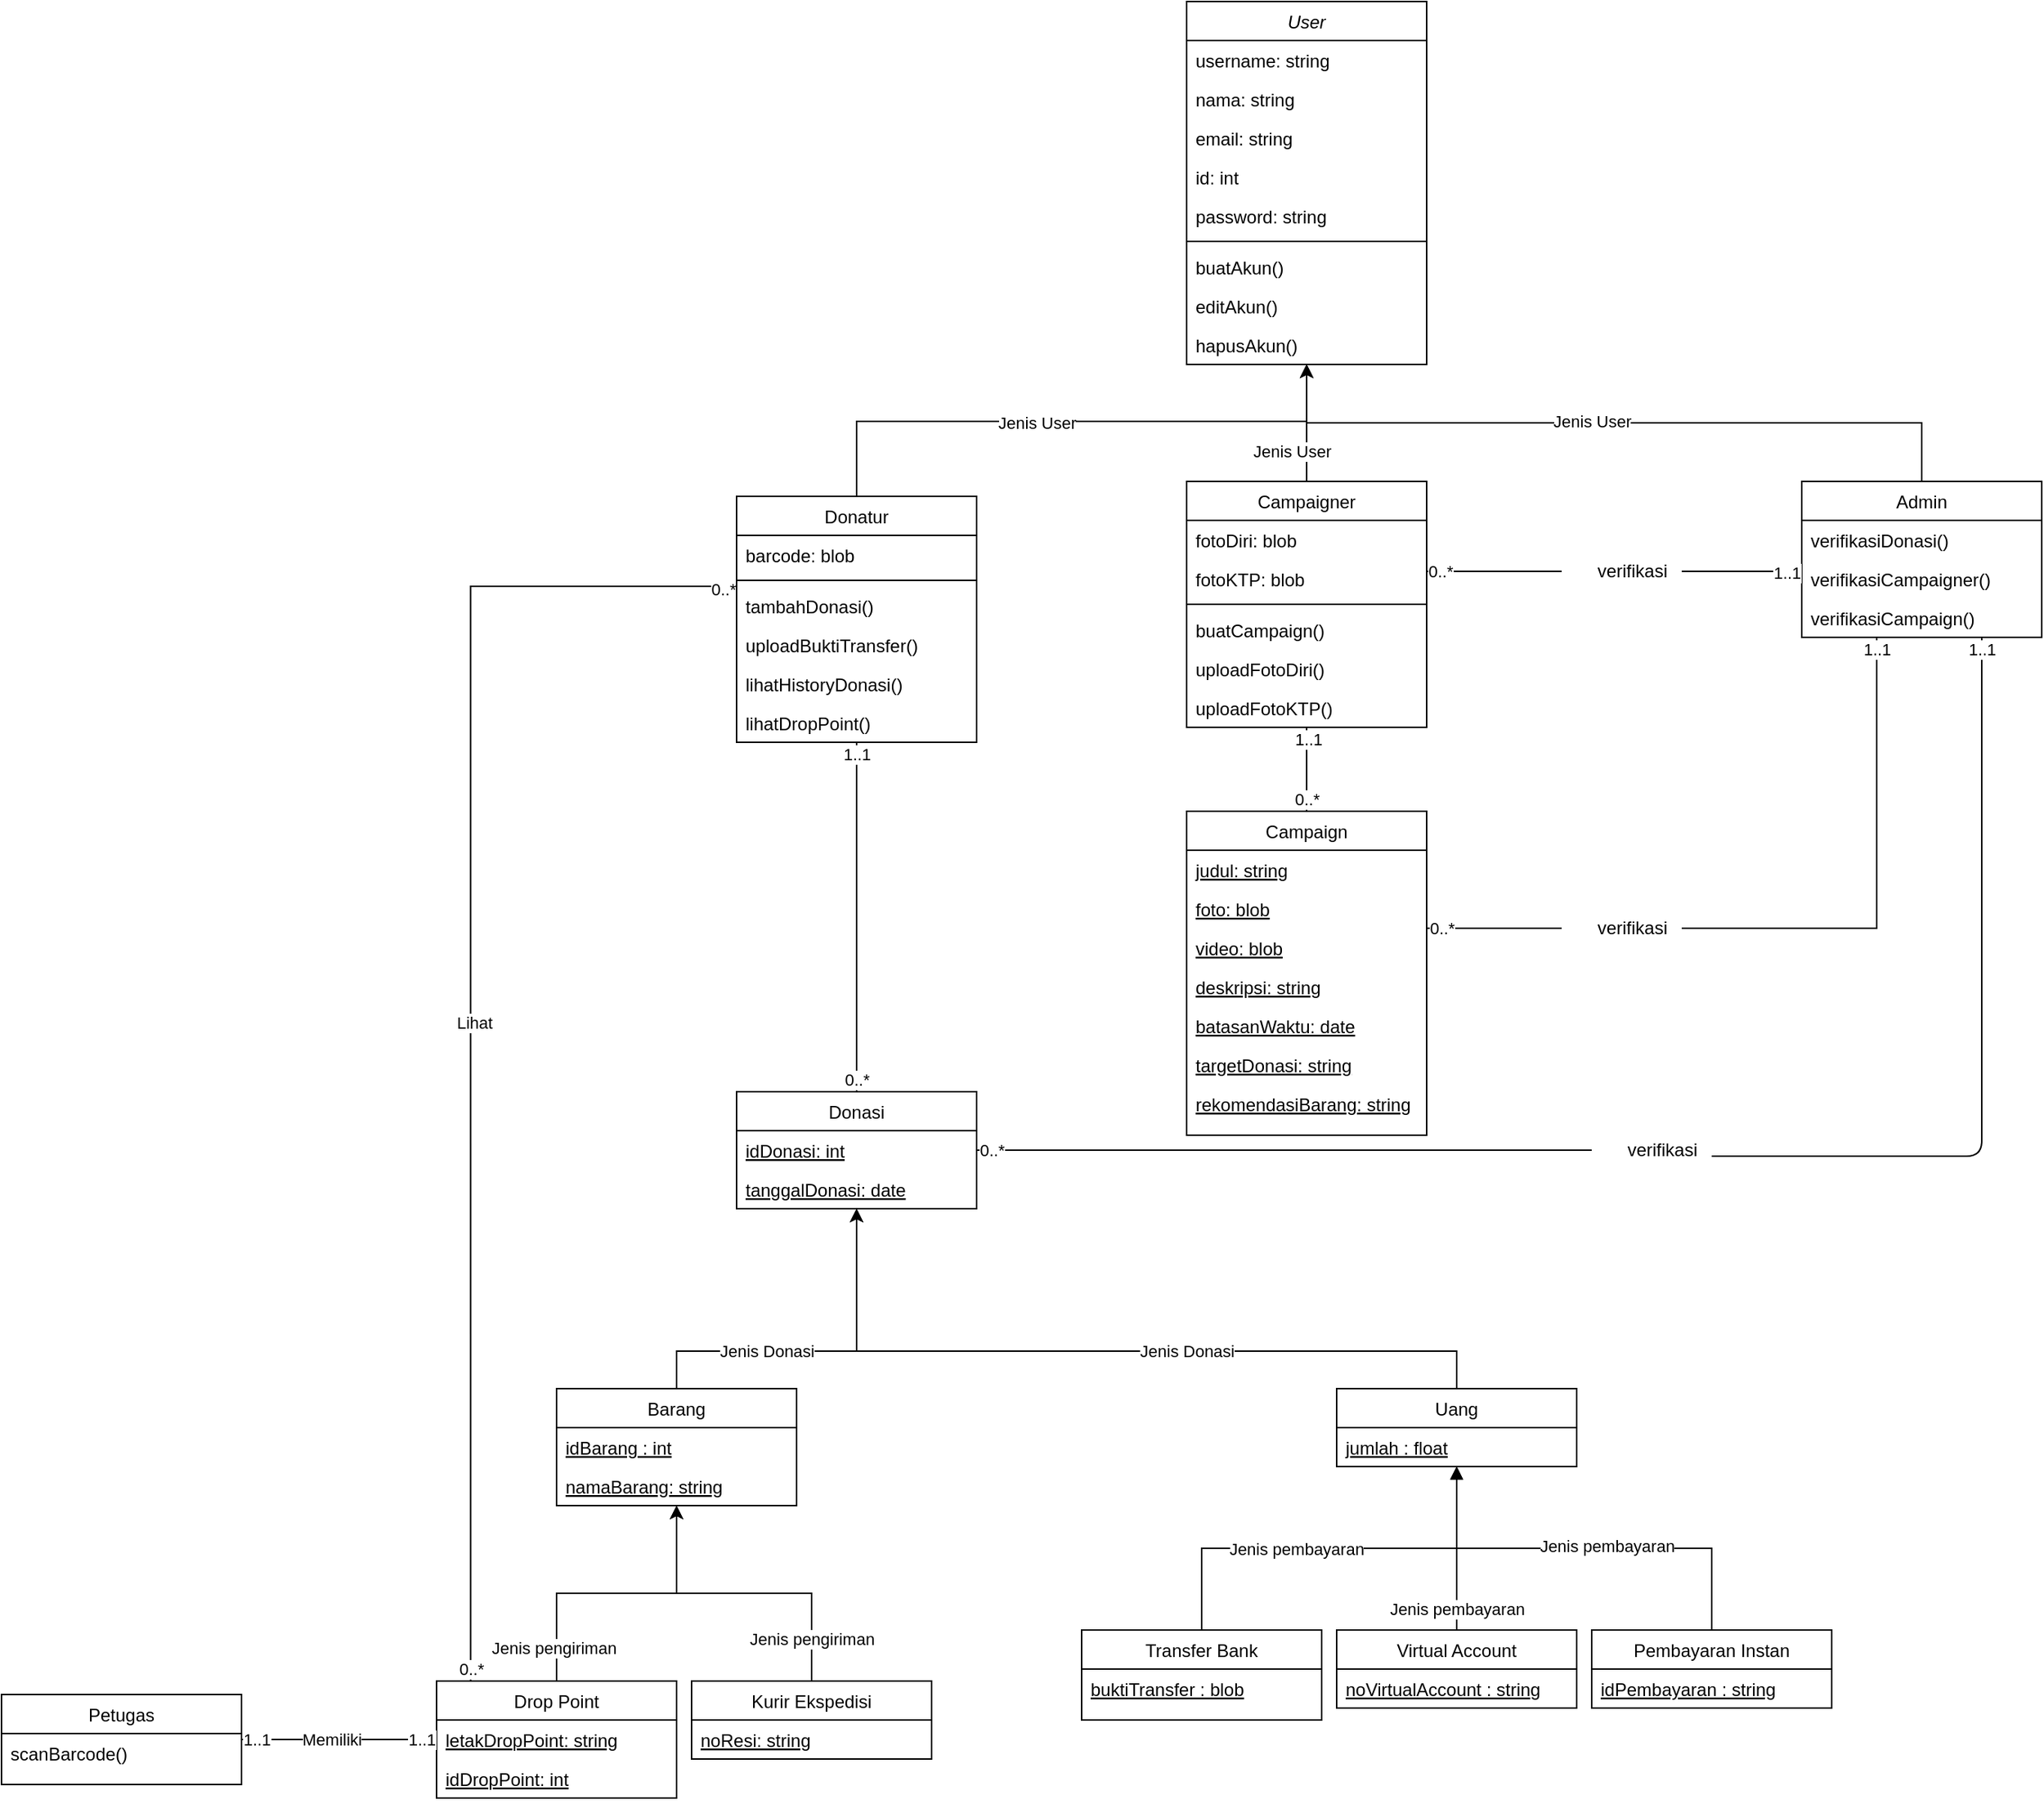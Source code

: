 <mxfile version="14.6.6" type="github">
  <diagram id="C5RBs43oDa-KdzZeNtuy" name="Page-1">
    <mxGraphModel dx="1763" dy="579" grid="1" gridSize="10" guides="1" tooltips="1" connect="1" arrows="1" fold="1" page="1" pageScale="1" pageWidth="827" pageHeight="1169" math="0" shadow="0">
      <root>
        <mxCell id="WIyWlLk6GJQsqaUBKTNV-0" />
        <mxCell id="WIyWlLk6GJQsqaUBKTNV-1" parent="WIyWlLk6GJQsqaUBKTNV-0" />
        <mxCell id="zkfFHV4jXpPFQw0GAbJ--0" value="User" style="swimlane;fontStyle=2;align=center;verticalAlign=top;childLayout=stackLayout;horizontal=1;startSize=26;horizontalStack=0;resizeParent=1;resizeLast=0;collapsible=1;marginBottom=0;rounded=0;shadow=0;strokeWidth=1;" parent="WIyWlLk6GJQsqaUBKTNV-1" vertex="1">
          <mxGeometry x="220" y="40" width="160" height="242" as="geometry">
            <mxRectangle x="230" y="140" width="160" height="26" as="alternateBounds" />
          </mxGeometry>
        </mxCell>
        <mxCell id="zkfFHV4jXpPFQw0GAbJ--1" value="username: string" style="text;align=left;verticalAlign=top;spacingLeft=4;spacingRight=4;overflow=hidden;rotatable=0;points=[[0,0.5],[1,0.5]];portConstraint=eastwest;" parent="zkfFHV4jXpPFQw0GAbJ--0" vertex="1">
          <mxGeometry y="26" width="160" height="26" as="geometry" />
        </mxCell>
        <mxCell id="zkfFHV4jXpPFQw0GAbJ--2" value="nama: string" style="text;align=left;verticalAlign=top;spacingLeft=4;spacingRight=4;overflow=hidden;rotatable=0;points=[[0,0.5],[1,0.5]];portConstraint=eastwest;rounded=0;shadow=0;html=0;" parent="zkfFHV4jXpPFQw0GAbJ--0" vertex="1">
          <mxGeometry y="52" width="160" height="26" as="geometry" />
        </mxCell>
        <mxCell id="zkfFHV4jXpPFQw0GAbJ--3" value="email: string" style="text;align=left;verticalAlign=top;spacingLeft=4;spacingRight=4;overflow=hidden;rotatable=0;points=[[0,0.5],[1,0.5]];portConstraint=eastwest;rounded=0;shadow=0;html=0;" parent="zkfFHV4jXpPFQw0GAbJ--0" vertex="1">
          <mxGeometry y="78" width="160" height="26" as="geometry" />
        </mxCell>
        <mxCell id="0EAHnsYIghkV7hxcck1o-0" value="id: int" style="text;align=left;verticalAlign=top;spacingLeft=4;spacingRight=4;overflow=hidden;rotatable=0;points=[[0,0.5],[1,0.5]];portConstraint=eastwest;rounded=0;shadow=0;html=0;" parent="zkfFHV4jXpPFQw0GAbJ--0" vertex="1">
          <mxGeometry y="104" width="160" height="26" as="geometry" />
        </mxCell>
        <mxCell id="0EAHnsYIghkV7hxcck1o-1" value="password: string" style="text;align=left;verticalAlign=top;spacingLeft=4;spacingRight=4;overflow=hidden;rotatable=0;points=[[0,0.5],[1,0.5]];portConstraint=eastwest;rounded=0;shadow=0;html=0;" parent="zkfFHV4jXpPFQw0GAbJ--0" vertex="1">
          <mxGeometry y="130" width="160" height="26" as="geometry" />
        </mxCell>
        <mxCell id="JwO3wEh_2J6df1Z25Hem-2" value="" style="line;html=1;strokeWidth=1;align=left;verticalAlign=middle;spacingTop=-1;spacingLeft=3;spacingRight=3;rotatable=0;labelPosition=right;points=[];portConstraint=eastwest;" vertex="1" parent="zkfFHV4jXpPFQw0GAbJ--0">
          <mxGeometry y="156" width="160" height="8" as="geometry" />
        </mxCell>
        <mxCell id="JwO3wEh_2J6df1Z25Hem-3" value="buatAkun()" style="text;align=left;verticalAlign=top;spacingLeft=4;spacingRight=4;overflow=hidden;rotatable=0;points=[[0,0.5],[1,0.5]];portConstraint=eastwest;fontStyle=0" vertex="1" parent="zkfFHV4jXpPFQw0GAbJ--0">
          <mxGeometry y="164" width="160" height="26" as="geometry" />
        </mxCell>
        <mxCell id="JwO3wEh_2J6df1Z25Hem-4" value="editAkun()" style="text;align=left;verticalAlign=top;spacingLeft=4;spacingRight=4;overflow=hidden;rotatable=0;points=[[0,0.5],[1,0.5]];portConstraint=eastwest;fontStyle=0" vertex="1" parent="zkfFHV4jXpPFQw0GAbJ--0">
          <mxGeometry y="190" width="160" height="26" as="geometry" />
        </mxCell>
        <mxCell id="JwO3wEh_2J6df1Z25Hem-5" value="hapusAkun()" style="text;align=left;verticalAlign=top;spacingLeft=4;spacingRight=4;overflow=hidden;rotatable=0;points=[[0,0.5],[1,0.5]];portConstraint=eastwest;fontStyle=0" vertex="1" parent="zkfFHV4jXpPFQw0GAbJ--0">
          <mxGeometry y="216" width="160" height="26" as="geometry" />
        </mxCell>
        <mxCell id="R79lhBIUH78bEqIAWgoA-58" style="edgeStyle=orthogonalEdgeStyle;rounded=0;orthogonalLoop=1;jettySize=auto;html=1;exitX=0.5;exitY=0;exitDx=0;exitDy=0;" parent="WIyWlLk6GJQsqaUBKTNV-1" source="zkfFHV4jXpPFQw0GAbJ--6" target="zkfFHV4jXpPFQw0GAbJ--0" edge="1">
          <mxGeometry relative="1" as="geometry">
            <Array as="points">
              <mxPoint y="320" />
              <mxPoint x="300" y="320" />
            </Array>
          </mxGeometry>
        </mxCell>
        <mxCell id="JwO3wEh_2J6df1Z25Hem-71" value="Jenis User" style="edgeLabel;html=1;align=center;verticalAlign=middle;resizable=0;points=[];" vertex="1" connectable="0" parent="R79lhBIUH78bEqIAWgoA-58">
          <mxGeometry x="-0.124" y="-1" relative="1" as="geometry">
            <mxPoint as="offset" />
          </mxGeometry>
        </mxCell>
        <mxCell id="JwO3wEh_2J6df1Z25Hem-86" style="edgeStyle=orthogonalEdgeStyle;rounded=0;orthogonalLoop=1;jettySize=auto;html=1;entryX=0.142;entryY=0;entryDx=0;entryDy=0;entryPerimeter=0;endArrow=none;endFill=0;" edge="1" parent="WIyWlLk6GJQsqaUBKTNV-1" source="zkfFHV4jXpPFQw0GAbJ--6" target="R79lhBIUH78bEqIAWgoA-30">
          <mxGeometry relative="1" as="geometry">
            <Array as="points">
              <mxPoint x="-257" y="430" />
            </Array>
          </mxGeometry>
        </mxCell>
        <mxCell id="JwO3wEh_2J6df1Z25Hem-87" value="Lihat" style="edgeLabel;html=1;align=center;verticalAlign=middle;resizable=0;points=[];" vertex="1" connectable="0" parent="JwO3wEh_2J6df1Z25Hem-86">
          <mxGeometry x="0.03" y="2" relative="1" as="geometry">
            <mxPoint y="1" as="offset" />
          </mxGeometry>
        </mxCell>
        <mxCell id="JwO3wEh_2J6df1Z25Hem-88" value="0..*" style="edgeLabel;html=1;align=center;verticalAlign=middle;resizable=0;points=[];" vertex="1" connectable="0" parent="JwO3wEh_2J6df1Z25Hem-86">
          <mxGeometry x="0.963" y="-3" relative="1" as="geometry">
            <mxPoint x="3" y="9" as="offset" />
          </mxGeometry>
        </mxCell>
        <mxCell id="JwO3wEh_2J6df1Z25Hem-89" value="0..*" style="edgeLabel;html=1;align=center;verticalAlign=middle;resizable=0;points=[];" vertex="1" connectable="0" parent="JwO3wEh_2J6df1Z25Hem-86">
          <mxGeometry x="-0.979" y="2" relative="1" as="geometry">
            <mxPoint as="offset" />
          </mxGeometry>
        </mxCell>
        <mxCell id="zkfFHV4jXpPFQw0GAbJ--6" value="Donatur" style="swimlane;fontStyle=0;align=center;verticalAlign=top;childLayout=stackLayout;horizontal=1;startSize=26;horizontalStack=0;resizeParent=1;resizeLast=0;collapsible=1;marginBottom=0;rounded=0;shadow=0;strokeWidth=1;" parent="WIyWlLk6GJQsqaUBKTNV-1" vertex="1">
          <mxGeometry x="-80" y="370" width="160" height="164" as="geometry">
            <mxRectangle x="130" y="380" width="160" height="26" as="alternateBounds" />
          </mxGeometry>
        </mxCell>
        <mxCell id="JwO3wEh_2J6df1Z25Hem-34" value="barcode: blob" style="text;align=left;verticalAlign=top;spacingLeft=4;spacingRight=4;overflow=hidden;rotatable=0;points=[[0,0.5],[1,0.5]];portConstraint=eastwest;fontStyle=0" vertex="1" parent="zkfFHV4jXpPFQw0GAbJ--6">
          <mxGeometry y="26" width="160" height="26" as="geometry" />
        </mxCell>
        <mxCell id="JwO3wEh_2J6df1Z25Hem-33" value="" style="line;html=1;strokeWidth=1;align=left;verticalAlign=middle;spacingTop=-1;spacingLeft=3;spacingRight=3;rotatable=0;labelPosition=right;points=[];portConstraint=eastwest;" vertex="1" parent="zkfFHV4jXpPFQw0GAbJ--6">
          <mxGeometry y="52" width="160" height="8" as="geometry" />
        </mxCell>
        <mxCell id="zkfFHV4jXpPFQw0GAbJ--10" value="tambahDonasi()" style="text;align=left;verticalAlign=top;spacingLeft=4;spacingRight=4;overflow=hidden;rotatable=0;points=[[0,0.5],[1,0.5]];portConstraint=eastwest;fontStyle=0" parent="zkfFHV4jXpPFQw0GAbJ--6" vertex="1">
          <mxGeometry y="60" width="160" height="26" as="geometry" />
        </mxCell>
        <mxCell id="R79lhBIUH78bEqIAWgoA-52" value="uploadBuktiTransfer()" style="text;align=left;verticalAlign=top;spacingLeft=4;spacingRight=4;overflow=hidden;rotatable=0;points=[[0,0.5],[1,0.5]];portConstraint=eastwest;fontStyle=0" parent="zkfFHV4jXpPFQw0GAbJ--6" vertex="1">
          <mxGeometry y="86" width="160" height="26" as="geometry" />
        </mxCell>
        <mxCell id="R79lhBIUH78bEqIAWgoA-51" value="lihatHistoryDonasi()" style="text;align=left;verticalAlign=top;spacingLeft=4;spacingRight=4;overflow=hidden;rotatable=0;points=[[0,0.5],[1,0.5]];portConstraint=eastwest;fontStyle=0" parent="zkfFHV4jXpPFQw0GAbJ--6" vertex="1">
          <mxGeometry y="112" width="160" height="26" as="geometry" />
        </mxCell>
        <mxCell id="JwO3wEh_2J6df1Z25Hem-32" value="lihatDropPoint()" style="text;align=left;verticalAlign=top;spacingLeft=4;spacingRight=4;overflow=hidden;rotatable=0;points=[[0,0.5],[1,0.5]];portConstraint=eastwest;fontStyle=0" vertex="1" parent="zkfFHV4jXpPFQw0GAbJ--6">
          <mxGeometry y="138" width="160" height="26" as="geometry" />
        </mxCell>
        <mxCell id="R79lhBIUH78bEqIAWgoA-60" style="edgeStyle=orthogonalEdgeStyle;rounded=0;orthogonalLoop=1;jettySize=auto;html=1;exitX=0.5;exitY=0;exitDx=0;exitDy=0;" parent="WIyWlLk6GJQsqaUBKTNV-1" source="zkfFHV4jXpPFQw0GAbJ--13" target="zkfFHV4jXpPFQw0GAbJ--0" edge="1">
          <mxGeometry relative="1" as="geometry" />
        </mxCell>
        <mxCell id="zkfFHV4jXpPFQw0GAbJ--13" value="Campaigner" style="swimlane;fontStyle=0;align=center;verticalAlign=top;childLayout=stackLayout;horizontal=1;startSize=26;horizontalStack=0;resizeParent=1;resizeLast=0;collapsible=1;marginBottom=0;rounded=0;shadow=0;strokeWidth=1;" parent="WIyWlLk6GJQsqaUBKTNV-1" vertex="1">
          <mxGeometry x="220" y="360" width="160" height="164" as="geometry">
            <mxRectangle x="340" y="380" width="170" height="26" as="alternateBounds" />
          </mxGeometry>
        </mxCell>
        <mxCell id="JwO3wEh_2J6df1Z25Hem-37" value="fotoDiri: blob" style="text;align=left;verticalAlign=top;spacingLeft=4;spacingRight=4;overflow=hidden;rotatable=0;points=[[0,0.5],[1,0.5]];portConstraint=eastwest;fontStyle=0" vertex="1" parent="zkfFHV4jXpPFQw0GAbJ--13">
          <mxGeometry y="26" width="160" height="26" as="geometry" />
        </mxCell>
        <mxCell id="JwO3wEh_2J6df1Z25Hem-38" value="fotoKTP: blob" style="text;align=left;verticalAlign=top;spacingLeft=4;spacingRight=4;overflow=hidden;rotatable=0;points=[[0,0.5],[1,0.5]];portConstraint=eastwest;fontStyle=0" vertex="1" parent="zkfFHV4jXpPFQw0GAbJ--13">
          <mxGeometry y="52" width="160" height="26" as="geometry" />
        </mxCell>
        <mxCell id="JwO3wEh_2J6df1Z25Hem-36" value="" style="line;html=1;strokeWidth=1;align=left;verticalAlign=middle;spacingTop=-1;spacingLeft=3;spacingRight=3;rotatable=0;labelPosition=right;points=[];portConstraint=eastwest;" vertex="1" parent="zkfFHV4jXpPFQw0GAbJ--13">
          <mxGeometry y="78" width="160" height="8" as="geometry" />
        </mxCell>
        <mxCell id="JwO3wEh_2J6df1Z25Hem-7" value="buatCampaign()" style="text;align=left;verticalAlign=top;spacingLeft=4;spacingRight=4;overflow=hidden;rotatable=0;points=[[0,0.5],[1,0.5]];portConstraint=eastwest;fontStyle=0" vertex="1" parent="zkfFHV4jXpPFQw0GAbJ--13">
          <mxGeometry y="86" width="160" height="26" as="geometry" />
        </mxCell>
        <mxCell id="JwO3wEh_2J6df1Z25Hem-20" value="uploadFotoDiri()" style="text;align=left;verticalAlign=top;spacingLeft=4;spacingRight=4;overflow=hidden;rotatable=0;points=[[0,0.5],[1,0.5]];portConstraint=eastwest;fontStyle=0" vertex="1" parent="zkfFHV4jXpPFQw0GAbJ--13">
          <mxGeometry y="112" width="160" height="26" as="geometry" />
        </mxCell>
        <mxCell id="JwO3wEh_2J6df1Z25Hem-21" value="uploadFotoKTP()" style="text;align=left;verticalAlign=top;spacingLeft=4;spacingRight=4;overflow=hidden;rotatable=0;points=[[0,0.5],[1,0.5]];portConstraint=eastwest;fontStyle=0" vertex="1" parent="zkfFHV4jXpPFQw0GAbJ--13">
          <mxGeometry y="138" width="160" height="26" as="geometry" />
        </mxCell>
        <mxCell id="R79lhBIUH78bEqIAWgoA-61" style="edgeStyle=orthogonalEdgeStyle;rounded=0;orthogonalLoop=1;jettySize=auto;html=1;exitX=0.5;exitY=0;exitDx=0;exitDy=0;" parent="WIyWlLk6GJQsqaUBKTNV-1" source="0EAHnsYIghkV7hxcck1o-2" target="zkfFHV4jXpPFQw0GAbJ--0" edge="1">
          <mxGeometry relative="1" as="geometry">
            <Array as="points">
              <mxPoint x="710" y="321" />
              <mxPoint x="300" y="321" />
            </Array>
          </mxGeometry>
        </mxCell>
        <mxCell id="0EAHnsYIghkV7hxcck1o-2" value="Admin" style="swimlane;fontStyle=0;align=center;verticalAlign=top;childLayout=stackLayout;horizontal=1;startSize=26;horizontalStack=0;resizeParent=1;resizeLast=0;collapsible=1;marginBottom=0;rounded=0;shadow=0;strokeWidth=1;" parent="WIyWlLk6GJQsqaUBKTNV-1" vertex="1">
          <mxGeometry x="630" y="360" width="160" height="104" as="geometry">
            <mxRectangle x="340" y="380" width="170" height="26" as="alternateBounds" />
          </mxGeometry>
        </mxCell>
        <mxCell id="R79lhBIUH78bEqIAWgoA-78" value="verifikasiDonasi()" style="text;align=left;verticalAlign=top;spacingLeft=4;spacingRight=4;overflow=hidden;rotatable=0;points=[[0,0.5],[1,0.5]];portConstraint=eastwest;fontStyle=0" parent="0EAHnsYIghkV7hxcck1o-2" vertex="1">
          <mxGeometry y="26" width="160" height="26" as="geometry" />
        </mxCell>
        <mxCell id="JwO3wEh_2J6df1Z25Hem-28" value="verifikasiCampaigner()" style="text;align=left;verticalAlign=top;spacingLeft=4;spacingRight=4;overflow=hidden;rotatable=0;points=[[0,0.5],[1,0.5]];portConstraint=eastwest;fontStyle=0" vertex="1" parent="0EAHnsYIghkV7hxcck1o-2">
          <mxGeometry y="52" width="160" height="26" as="geometry" />
        </mxCell>
        <mxCell id="JwO3wEh_2J6df1Z25Hem-29" value="verifikasiCampaign()" style="text;align=left;verticalAlign=top;spacingLeft=4;spacingRight=4;overflow=hidden;rotatable=0;points=[[0,0.5],[1,0.5]];portConstraint=eastwest;fontStyle=0" vertex="1" parent="0EAHnsYIghkV7hxcck1o-2">
          <mxGeometry y="78" width="160" height="26" as="geometry" />
        </mxCell>
        <mxCell id="R79lhBIUH78bEqIAWgoA-6" value="Donasi" style="swimlane;fontStyle=0;align=center;verticalAlign=top;childLayout=stackLayout;horizontal=1;startSize=26;horizontalStack=0;resizeParent=1;resizeLast=0;collapsible=1;marginBottom=0;rounded=0;shadow=0;strokeWidth=1;" parent="WIyWlLk6GJQsqaUBKTNV-1" vertex="1">
          <mxGeometry x="-80" y="767" width="160" height="78" as="geometry">
            <mxRectangle x="130" y="380" width="160" height="26" as="alternateBounds" />
          </mxGeometry>
        </mxCell>
        <mxCell id="R79lhBIUH78bEqIAWgoA-50" value="idDonasi: int" style="text;align=left;verticalAlign=top;spacingLeft=4;spacingRight=4;overflow=hidden;rotatable=0;points=[[0,0.5],[1,0.5]];portConstraint=eastwest;fontStyle=4" parent="R79lhBIUH78bEqIAWgoA-6" vertex="1">
          <mxGeometry y="26" width="160" height="26" as="geometry" />
        </mxCell>
        <mxCell id="JwO3wEh_2J6df1Z25Hem-35" value="tanggalDonasi: date" style="text;align=left;verticalAlign=top;spacingLeft=4;spacingRight=4;overflow=hidden;rotatable=0;points=[[0,0.5],[1,0.5]];portConstraint=eastwest;fontStyle=4" vertex="1" parent="R79lhBIUH78bEqIAWgoA-6">
          <mxGeometry y="52" width="160" height="26" as="geometry" />
        </mxCell>
        <mxCell id="R79lhBIUH78bEqIAWgoA-56" style="edgeStyle=orthogonalEdgeStyle;rounded=0;orthogonalLoop=1;jettySize=auto;html=1;exitX=0.5;exitY=0;exitDx=0;exitDy=0;" parent="WIyWlLk6GJQsqaUBKTNV-1" source="JwO3wEh_2J6df1Z25Hem-8" target="R79lhBIUH78bEqIAWgoA-6" edge="1">
          <mxGeometry relative="1" as="geometry">
            <Array as="points">
              <mxPoint x="400" y="940" />
              <mxPoint y="940" />
            </Array>
          </mxGeometry>
        </mxCell>
        <mxCell id="JwO3wEh_2J6df1Z25Hem-77" value="Jenis Donasi" style="edgeLabel;html=1;align=center;verticalAlign=middle;resizable=0;points=[];" vertex="1" connectable="0" parent="R79lhBIUH78bEqIAWgoA-56">
          <mxGeometry x="-0.235" y="3" relative="1" as="geometry">
            <mxPoint x="-6" y="-3" as="offset" />
          </mxGeometry>
        </mxCell>
        <mxCell id="R79lhBIUH78bEqIAWgoA-57" style="edgeStyle=orthogonalEdgeStyle;rounded=0;orthogonalLoop=1;jettySize=auto;html=1;exitX=0.5;exitY=0;exitDx=0;exitDy=0;" parent="WIyWlLk6GJQsqaUBKTNV-1" source="R79lhBIUH78bEqIAWgoA-14" target="R79lhBIUH78bEqIAWgoA-6" edge="1">
          <mxGeometry relative="1" as="geometry">
            <mxPoint x="157" y="846" as="targetPoint" />
            <Array as="points">
              <mxPoint x="-90" y="940" />
              <mxPoint x="130" y="940" />
            </Array>
          </mxGeometry>
        </mxCell>
        <mxCell id="R79lhBIUH78bEqIAWgoA-14" value="Barang" style="swimlane;fontStyle=0;align=center;verticalAlign=top;childLayout=stackLayout;horizontal=1;startSize=26;horizontalStack=0;resizeParent=1;resizeLast=0;collapsible=1;marginBottom=0;rounded=0;shadow=0;strokeWidth=1;" parent="WIyWlLk6GJQsqaUBKTNV-1" vertex="1">
          <mxGeometry x="-200" y="965" width="160" height="78" as="geometry">
            <mxRectangle x="130" y="380" width="160" height="26" as="alternateBounds" />
          </mxGeometry>
        </mxCell>
        <mxCell id="JwO3wEh_2J6df1Z25Hem-16" value="idBarang : int" style="text;align=left;verticalAlign=top;spacingLeft=4;spacingRight=4;overflow=hidden;rotatable=0;points=[[0,0.5],[1,0.5]];portConstraint=eastwest;fontStyle=4" vertex="1" parent="R79lhBIUH78bEqIAWgoA-14">
          <mxGeometry y="26" width="160" height="26" as="geometry" />
        </mxCell>
        <mxCell id="JwO3wEh_2J6df1Z25Hem-18" value="namaBarang: string" style="text;align=left;verticalAlign=top;spacingLeft=4;spacingRight=4;overflow=hidden;rotatable=0;points=[[0,0.5],[1,0.5]];portConstraint=eastwest;fontStyle=4" vertex="1" parent="R79lhBIUH78bEqIAWgoA-14">
          <mxGeometry y="52" width="160" height="26" as="geometry" />
        </mxCell>
        <mxCell id="R79lhBIUH78bEqIAWgoA-86" style="edgeStyle=orthogonalEdgeStyle;rounded=0;orthogonalLoop=1;jettySize=auto;html=1;exitX=0.5;exitY=0;exitDx=0;exitDy=0;endArrow=block;endFill=1;" parent="WIyWlLk6GJQsqaUBKTNV-1" source="R79lhBIUH78bEqIAWgoA-18" target="JwO3wEh_2J6df1Z25Hem-8" edge="1">
          <mxGeometry relative="1" as="geometry">
            <mxPoint x="400" y="1078" as="targetPoint" />
          </mxGeometry>
        </mxCell>
        <mxCell id="JwO3wEh_2J6df1Z25Hem-62" value="Jenis pembayaran" style="edgeLabel;html=1;align=center;verticalAlign=middle;resizable=0;points=[];" vertex="1" connectable="0" parent="R79lhBIUH78bEqIAWgoA-86">
          <mxGeometry x="-0.161" relative="1" as="geometry">
            <mxPoint as="offset" />
          </mxGeometry>
        </mxCell>
        <mxCell id="R79lhBIUH78bEqIAWgoA-18" value="Transfer Bank" style="swimlane;fontStyle=0;align=center;verticalAlign=top;childLayout=stackLayout;horizontal=1;startSize=26;horizontalStack=0;resizeParent=1;resizeLast=0;collapsible=1;marginBottom=0;rounded=0;shadow=0;strokeWidth=1;" parent="WIyWlLk6GJQsqaUBKTNV-1" vertex="1">
          <mxGeometry x="150" y="1126" width="160" height="60" as="geometry">
            <mxRectangle x="130" y="380" width="160" height="26" as="alternateBounds" />
          </mxGeometry>
        </mxCell>
        <mxCell id="R79lhBIUH78bEqIAWgoA-20" value="buktiTransfer : blob" style="text;align=left;verticalAlign=top;spacingLeft=4;spacingRight=4;overflow=hidden;rotatable=0;points=[[0,0.5],[1,0.5]];portConstraint=eastwest;fontStyle=4" parent="R79lhBIUH78bEqIAWgoA-18" vertex="1">
          <mxGeometry y="26" width="160" height="26" as="geometry" />
        </mxCell>
        <mxCell id="R79lhBIUH78bEqIAWgoA-87" style="edgeStyle=orthogonalEdgeStyle;rounded=0;orthogonalLoop=1;jettySize=auto;html=1;exitX=0.5;exitY=0;exitDx=0;exitDy=0;endArrow=block;endFill=1;" parent="WIyWlLk6GJQsqaUBKTNV-1" source="R79lhBIUH78bEqIAWgoA-22" target="JwO3wEh_2J6df1Z25Hem-8" edge="1">
          <mxGeometry relative="1" as="geometry">
            <mxPoint x="400" y="1078" as="targetPoint" />
            <Array as="points">
              <mxPoint x="400" y="1040" />
              <mxPoint x="400" y="1040" />
            </Array>
          </mxGeometry>
        </mxCell>
        <mxCell id="R79lhBIUH78bEqIAWgoA-22" value="Virtual Account" style="swimlane;fontStyle=0;align=center;verticalAlign=top;childLayout=stackLayout;horizontal=1;startSize=26;horizontalStack=0;resizeParent=1;resizeLast=0;collapsible=1;marginBottom=0;rounded=0;shadow=0;strokeWidth=1;" parent="WIyWlLk6GJQsqaUBKTNV-1" vertex="1">
          <mxGeometry x="320" y="1126" width="160" height="52" as="geometry">
            <mxRectangle x="130" y="380" width="160" height="26" as="alternateBounds" />
          </mxGeometry>
        </mxCell>
        <mxCell id="JwO3wEh_2J6df1Z25Hem-0" value="noVirtualAccount : string" style="text;align=left;verticalAlign=top;spacingLeft=4;spacingRight=4;overflow=hidden;rotatable=0;points=[[0,0.5],[1,0.5]];portConstraint=eastwest;fontStyle=4" vertex="1" parent="R79lhBIUH78bEqIAWgoA-22">
          <mxGeometry y="26" width="160" height="26" as="geometry" />
        </mxCell>
        <mxCell id="R79lhBIUH78bEqIAWgoA-88" style="edgeStyle=orthogonalEdgeStyle;rounded=0;orthogonalLoop=1;jettySize=auto;html=1;exitX=0.5;exitY=0;exitDx=0;exitDy=0;endArrow=block;endFill=1;" parent="WIyWlLk6GJQsqaUBKTNV-1" source="R79lhBIUH78bEqIAWgoA-26" target="JwO3wEh_2J6df1Z25Hem-8" edge="1">
          <mxGeometry relative="1" as="geometry">
            <mxPoint x="400" y="1078" as="targetPoint" />
          </mxGeometry>
        </mxCell>
        <mxCell id="R79lhBIUH78bEqIAWgoA-26" value="Pembayaran Instan" style="swimlane;fontStyle=0;align=center;verticalAlign=top;childLayout=stackLayout;horizontal=1;startSize=26;horizontalStack=0;resizeParent=1;resizeLast=0;collapsible=1;marginBottom=0;rounded=0;shadow=0;strokeWidth=1;" parent="WIyWlLk6GJQsqaUBKTNV-1" vertex="1">
          <mxGeometry x="490" y="1126" width="160" height="52" as="geometry">
            <mxRectangle x="130" y="380" width="160" height="26" as="alternateBounds" />
          </mxGeometry>
        </mxCell>
        <mxCell id="JwO3wEh_2J6df1Z25Hem-1" value="idPembayaran : string" style="text;align=left;verticalAlign=top;spacingLeft=4;spacingRight=4;overflow=hidden;rotatable=0;points=[[0,0.5],[1,0.5]];portConstraint=eastwest;fontStyle=4" vertex="1" parent="R79lhBIUH78bEqIAWgoA-26">
          <mxGeometry y="26" width="160" height="26" as="geometry" />
        </mxCell>
        <mxCell id="JwO3wEh_2J6df1Z25Hem-14" style="edgeStyle=orthogonalEdgeStyle;rounded=0;orthogonalLoop=1;jettySize=auto;html=1;endArrow=classic;endFill=1;" edge="1" parent="WIyWlLk6GJQsqaUBKTNV-1" source="R79lhBIUH78bEqIAWgoA-30" target="R79lhBIUH78bEqIAWgoA-14">
          <mxGeometry relative="1" as="geometry">
            <mxPoint x="-119.941" y="1209" as="targetPoint" />
            <mxPoint x="-310" y="951" as="sourcePoint" />
          </mxGeometry>
        </mxCell>
        <mxCell id="JwO3wEh_2J6df1Z25Hem-65" value="Jenis pengiriman" style="edgeLabel;html=1;align=center;verticalAlign=middle;resizable=0;points=[];" vertex="1" connectable="0" parent="JwO3wEh_2J6df1Z25Hem-14">
          <mxGeometry x="-0.198" y="-5" relative="1" as="geometry">
            <mxPoint x="-23" y="31" as="offset" />
          </mxGeometry>
        </mxCell>
        <mxCell id="R79lhBIUH78bEqIAWgoA-30" value="Drop Point" style="swimlane;fontStyle=0;align=center;verticalAlign=top;childLayout=stackLayout;horizontal=1;startSize=26;horizontalStack=0;resizeParent=1;resizeLast=0;collapsible=1;marginBottom=0;rounded=0;shadow=0;strokeWidth=1;" parent="WIyWlLk6GJQsqaUBKTNV-1" vertex="1">
          <mxGeometry x="-280" y="1160" width="160" height="78" as="geometry">
            <mxRectangle x="130" y="380" width="160" height="26" as="alternateBounds" />
          </mxGeometry>
        </mxCell>
        <mxCell id="R79lhBIUH78bEqIAWgoA-85" value="letakDropPoint: string" style="text;align=left;verticalAlign=top;spacingLeft=4;spacingRight=4;overflow=hidden;rotatable=0;points=[[0,0.5],[1,0.5]];portConstraint=eastwest;fontStyle=4" parent="R79lhBIUH78bEqIAWgoA-30" vertex="1">
          <mxGeometry y="26" width="160" height="26" as="geometry" />
        </mxCell>
        <mxCell id="R79lhBIUH78bEqIAWgoA-84" value="idDropPoint: int" style="text;align=left;verticalAlign=top;spacingLeft=4;spacingRight=4;overflow=hidden;rotatable=0;points=[[0,0.5],[1,0.5]];portConstraint=eastwest;fontStyle=4" parent="R79lhBIUH78bEqIAWgoA-30" vertex="1">
          <mxGeometry y="52" width="160" height="26" as="geometry" />
        </mxCell>
        <mxCell id="R79lhBIUH78bEqIAWgoA-89" style="edgeStyle=orthogonalEdgeStyle;rounded=0;orthogonalLoop=1;jettySize=auto;html=1;endArrow=none;endFill=0;" parent="WIyWlLk6GJQsqaUBKTNV-1" source="R79lhBIUH78bEqIAWgoA-34" target="R79lhBIUH78bEqIAWgoA-30" edge="1">
          <mxGeometry relative="1" as="geometry">
            <mxPoint x="447" y="1116" as="targetPoint" />
          </mxGeometry>
        </mxCell>
        <mxCell id="JwO3wEh_2J6df1Z25Hem-67" value="Memiliki" style="edgeLabel;html=1;align=center;verticalAlign=middle;resizable=0;points=[];" vertex="1" connectable="0" parent="R79lhBIUH78bEqIAWgoA-89">
          <mxGeometry x="0.077" y="-1" relative="1" as="geometry">
            <mxPoint x="-10" y="-1" as="offset" />
          </mxGeometry>
        </mxCell>
        <mxCell id="JwO3wEh_2J6df1Z25Hem-68" value="1..1" style="edgeLabel;html=1;align=center;verticalAlign=middle;resizable=0;points=[];" vertex="1" connectable="0" parent="R79lhBIUH78bEqIAWgoA-89">
          <mxGeometry x="0.868" relative="1" as="geometry">
            <mxPoint x="-2" as="offset" />
          </mxGeometry>
        </mxCell>
        <mxCell id="R79lhBIUH78bEqIAWgoA-34" value="Petugas" style="swimlane;fontStyle=0;align=center;verticalAlign=top;childLayout=stackLayout;horizontal=1;startSize=26;horizontalStack=0;resizeParent=1;resizeLast=0;collapsible=1;marginBottom=0;rounded=0;shadow=0;strokeWidth=1;" parent="WIyWlLk6GJQsqaUBKTNV-1" vertex="1">
          <mxGeometry x="-570" y="1169" width="160" height="60" as="geometry">
            <mxRectangle x="130" y="380" width="160" height="26" as="alternateBounds" />
          </mxGeometry>
        </mxCell>
        <mxCell id="R79lhBIUH78bEqIAWgoA-74" value="scanBarcode()" style="text;align=left;verticalAlign=top;spacingLeft=4;spacingRight=4;overflow=hidden;rotatable=0;points=[[0,0.5],[1,0.5]];portConstraint=eastwest;" parent="R79lhBIUH78bEqIAWgoA-34" vertex="1">
          <mxGeometry y="26" width="160" height="26" as="geometry" />
        </mxCell>
        <mxCell id="R79lhBIUH78bEqIAWgoA-42" value="Campaign" style="swimlane;fontStyle=0;align=center;verticalAlign=top;childLayout=stackLayout;horizontal=1;startSize=26;horizontalStack=0;resizeParent=1;resizeLast=0;collapsible=1;marginBottom=0;rounded=0;shadow=0;strokeWidth=1;" parent="WIyWlLk6GJQsqaUBKTNV-1" vertex="1">
          <mxGeometry x="220" y="580" width="160" height="216" as="geometry">
            <mxRectangle x="130" y="380" width="160" height="26" as="alternateBounds" />
          </mxGeometry>
        </mxCell>
        <mxCell id="R79lhBIUH78bEqIAWgoA-44" value="judul: string" style="text;align=left;verticalAlign=top;spacingLeft=4;spacingRight=4;overflow=hidden;rotatable=0;points=[[0,0.5],[1,0.5]];portConstraint=eastwest;fontStyle=4" parent="R79lhBIUH78bEqIAWgoA-42" vertex="1">
          <mxGeometry y="26" width="160" height="26" as="geometry" />
        </mxCell>
        <mxCell id="JwO3wEh_2J6df1Z25Hem-22" value="foto: blob" style="text;align=left;verticalAlign=top;spacingLeft=4;spacingRight=4;overflow=hidden;rotatable=0;points=[[0,0.5],[1,0.5]];portConstraint=eastwest;fontStyle=4" vertex="1" parent="R79lhBIUH78bEqIAWgoA-42">
          <mxGeometry y="52" width="160" height="26" as="geometry" />
        </mxCell>
        <mxCell id="JwO3wEh_2J6df1Z25Hem-23" value="video: blob" style="text;align=left;verticalAlign=top;spacingLeft=4;spacingRight=4;overflow=hidden;rotatable=0;points=[[0,0.5],[1,0.5]];portConstraint=eastwest;fontStyle=4" vertex="1" parent="R79lhBIUH78bEqIAWgoA-42">
          <mxGeometry y="78" width="160" height="26" as="geometry" />
        </mxCell>
        <mxCell id="JwO3wEh_2J6df1Z25Hem-24" value="deskripsi: string" style="text;align=left;verticalAlign=top;spacingLeft=4;spacingRight=4;overflow=hidden;rotatable=0;points=[[0,0.5],[1,0.5]];portConstraint=eastwest;fontStyle=4" vertex="1" parent="R79lhBIUH78bEqIAWgoA-42">
          <mxGeometry y="104" width="160" height="26" as="geometry" />
        </mxCell>
        <mxCell id="JwO3wEh_2J6df1Z25Hem-25" value="batasanWaktu: date" style="text;align=left;verticalAlign=top;spacingLeft=4;spacingRight=4;overflow=hidden;rotatable=0;points=[[0,0.5],[1,0.5]];portConstraint=eastwest;fontStyle=4" vertex="1" parent="R79lhBIUH78bEqIAWgoA-42">
          <mxGeometry y="130" width="160" height="26" as="geometry" />
        </mxCell>
        <mxCell id="JwO3wEh_2J6df1Z25Hem-26" value="targetDonasi: string" style="text;align=left;verticalAlign=top;spacingLeft=4;spacingRight=4;overflow=hidden;rotatable=0;points=[[0,0.5],[1,0.5]];portConstraint=eastwest;fontStyle=4" vertex="1" parent="R79lhBIUH78bEqIAWgoA-42">
          <mxGeometry y="156" width="160" height="26" as="geometry" />
        </mxCell>
        <mxCell id="JwO3wEh_2J6df1Z25Hem-27" value="rekomendasiBarang: string" style="text;align=left;verticalAlign=top;spacingLeft=4;spacingRight=4;overflow=hidden;rotatable=0;points=[[0,0.5],[1,0.5]];portConstraint=eastwest;fontStyle=4" vertex="1" parent="R79lhBIUH78bEqIAWgoA-42">
          <mxGeometry y="182" width="160" height="26" as="geometry" />
        </mxCell>
        <mxCell id="R79lhBIUH78bEqIAWgoA-72" style="edgeStyle=orthogonalEdgeStyle;rounded=0;orthogonalLoop=1;jettySize=auto;html=1;exitX=0.5;exitY=0;exitDx=0;exitDy=0;entryX=0.5;entryY=1;entryDx=0;entryDy=0;endArrow=none;endFill=0;" parent="WIyWlLk6GJQsqaUBKTNV-1" source="R79lhBIUH78bEqIAWgoA-42" target="zkfFHV4jXpPFQw0GAbJ--13" edge="1">
          <mxGeometry relative="1" as="geometry">
            <mxPoint x="130" y="680" as="sourcePoint" />
            <mxPoint x="20" y="560" as="targetPoint" />
          </mxGeometry>
        </mxCell>
        <mxCell id="JwO3wEh_2J6df1Z25Hem-74" value="1..1" style="edgeLabel;html=1;align=center;verticalAlign=middle;resizable=0;points=[];" vertex="1" connectable="0" parent="R79lhBIUH78bEqIAWgoA-72">
          <mxGeometry x="0.811" y="-1" relative="1" as="geometry">
            <mxPoint y="2" as="offset" />
          </mxGeometry>
        </mxCell>
        <mxCell id="JwO3wEh_2J6df1Z25Hem-13" style="edgeStyle=orthogonalEdgeStyle;rounded=0;orthogonalLoop=1;jettySize=auto;html=1;exitX=0.5;exitY=0;exitDx=0;exitDy=0;endArrow=classic;endFill=1;" edge="1" parent="WIyWlLk6GJQsqaUBKTNV-1" source="R79lhBIUH78bEqIAWgoA-82" target="R79lhBIUH78bEqIAWgoA-14">
          <mxGeometry relative="1" as="geometry">
            <mxPoint x="-30" y="1160" as="targetPoint" />
          </mxGeometry>
        </mxCell>
        <mxCell id="R79lhBIUH78bEqIAWgoA-82" value="Kurir Ekspedisi" style="swimlane;fontStyle=0;align=center;verticalAlign=top;childLayout=stackLayout;horizontal=1;startSize=26;horizontalStack=0;resizeParent=1;resizeLast=0;collapsible=1;marginBottom=0;rounded=0;shadow=0;strokeWidth=1;" parent="WIyWlLk6GJQsqaUBKTNV-1" vertex="1">
          <mxGeometry x="-110" y="1160" width="160" height="52" as="geometry">
            <mxRectangle x="340" y="380" width="170" height="26" as="alternateBounds" />
          </mxGeometry>
        </mxCell>
        <mxCell id="JwO3wEh_2J6df1Z25Hem-17" value="noResi: string" style="text;align=left;verticalAlign=top;spacingLeft=4;spacingRight=4;overflow=hidden;rotatable=0;points=[[0,0.5],[1,0.5]];portConstraint=eastwest;fontStyle=4" vertex="1" parent="R79lhBIUH78bEqIAWgoA-82">
          <mxGeometry y="26" width="160" height="26" as="geometry" />
        </mxCell>
        <mxCell id="JwO3wEh_2J6df1Z25Hem-8" value="Uang" style="swimlane;fontStyle=0;align=center;verticalAlign=top;childLayout=stackLayout;horizontal=1;startSize=26;horizontalStack=0;resizeParent=1;resizeLast=0;collapsible=1;marginBottom=0;rounded=0;shadow=0;strokeWidth=1;" vertex="1" parent="WIyWlLk6GJQsqaUBKTNV-1">
          <mxGeometry x="320" y="965" width="160" height="52" as="geometry">
            <mxRectangle x="130" y="380" width="160" height="26" as="alternateBounds" />
          </mxGeometry>
        </mxCell>
        <mxCell id="JwO3wEh_2J6df1Z25Hem-15" value="jumlah : float" style="text;align=left;verticalAlign=top;spacingLeft=4;spacingRight=4;overflow=hidden;rotatable=0;points=[[0,0.5],[1,0.5]];portConstraint=eastwest;fontStyle=4" vertex="1" parent="JwO3wEh_2J6df1Z25Hem-8">
          <mxGeometry y="26" width="160" height="26" as="geometry" />
        </mxCell>
        <mxCell id="JwO3wEh_2J6df1Z25Hem-40" value="" style="rounded=0;orthogonalLoop=1;jettySize=auto;html=1;endArrow=none;endFill=0;" edge="1" parent="WIyWlLk6GJQsqaUBKTNV-1" source="zkfFHV4jXpPFQw0GAbJ--6" target="R79lhBIUH78bEqIAWgoA-6">
          <mxGeometry relative="1" as="geometry">
            <mxPoint x="50" y="433" as="sourcePoint" />
            <mxPoint x="386.901" y="849" as="targetPoint" />
          </mxGeometry>
        </mxCell>
        <mxCell id="JwO3wEh_2J6df1Z25Hem-90" value="1..1" style="edgeLabel;html=1;align=center;verticalAlign=middle;resizable=0;points=[];" vertex="1" connectable="0" parent="JwO3wEh_2J6df1Z25Hem-40">
          <mxGeometry x="-0.906" y="4" relative="1" as="geometry">
            <mxPoint x="-4" y="-3" as="offset" />
          </mxGeometry>
        </mxCell>
        <mxCell id="JwO3wEh_2J6df1Z25Hem-42" style="edgeStyle=orthogonalEdgeStyle;rounded=0;orthogonalLoop=1;jettySize=auto;html=1;exitX=0;exitY=0.5;exitDx=0;exitDy=0;endArrow=none;endFill=0;startArrow=none;" edge="1" parent="WIyWlLk6GJQsqaUBKTNV-1" source="JwO3wEh_2J6df1Z25Hem-43" target="zkfFHV4jXpPFQw0GAbJ--13">
          <mxGeometry relative="1" as="geometry">
            <Array as="points">
              <mxPoint x="470" y="420" />
            </Array>
          </mxGeometry>
        </mxCell>
        <mxCell id="JwO3wEh_2J6df1Z25Hem-52" value="0..*" style="edgeLabel;html=1;align=center;verticalAlign=middle;resizable=0;points=[];" vertex="1" connectable="0" parent="JwO3wEh_2J6df1Z25Hem-42">
          <mxGeometry x="0.657" relative="1" as="geometry">
            <mxPoint x="-7" as="offset" />
          </mxGeometry>
        </mxCell>
        <mxCell id="JwO3wEh_2J6df1Z25Hem-43" value="&amp;nbsp;&amp;nbsp;&amp;nbsp; verifikasi" style="text;html=1;align=center;verticalAlign=middle;resizable=0;points=[];autosize=1;strokeColor=none;" vertex="1" parent="WIyWlLk6GJQsqaUBKTNV-1">
          <mxGeometry x="470" y="410" width="80" height="20" as="geometry" />
        </mxCell>
        <mxCell id="JwO3wEh_2J6df1Z25Hem-44" value="" style="edgeStyle=orthogonalEdgeStyle;rounded=0;orthogonalLoop=1;jettySize=auto;html=1;exitX=0;exitY=0.5;exitDx=0;exitDy=0;endArrow=none;endFill=0;" edge="1" parent="WIyWlLk6GJQsqaUBKTNV-1" source="JwO3wEh_2J6df1Z25Hem-29" target="JwO3wEh_2J6df1Z25Hem-43">
          <mxGeometry relative="1" as="geometry">
            <mxPoint x="630" y="451" as="sourcePoint" />
            <mxPoint x="380" y="442.029" as="targetPoint" />
            <Array as="points">
              <mxPoint x="630" y="420" />
            </Array>
          </mxGeometry>
        </mxCell>
        <mxCell id="JwO3wEh_2J6df1Z25Hem-51" value="1..1" style="edgeLabel;html=1;align=center;verticalAlign=middle;resizable=0;points=[];" vertex="1" connectable="0" parent="JwO3wEh_2J6df1Z25Hem-44">
          <mxGeometry x="-0.162" y="1" relative="1" as="geometry">
            <mxPoint x="5" as="offset" />
          </mxGeometry>
        </mxCell>
        <mxCell id="JwO3wEh_2J6df1Z25Hem-47" style="edgeStyle=orthogonalEdgeStyle;rounded=0;orthogonalLoop=1;jettySize=auto;html=1;endArrow=none;endFill=0;startArrow=none;" edge="1" parent="WIyWlLk6GJQsqaUBKTNV-1" source="JwO3wEh_2J6df1Z25Hem-48" target="R79lhBIUH78bEqIAWgoA-42">
          <mxGeometry relative="1" as="geometry">
            <mxPoint x="470" y="611" as="targetPoint" />
            <Array as="points">
              <mxPoint x="410" y="658" />
              <mxPoint x="410" y="658" />
            </Array>
          </mxGeometry>
        </mxCell>
        <mxCell id="JwO3wEh_2J6df1Z25Hem-48" value="&amp;nbsp;&amp;nbsp;&amp;nbsp; verifikasi" style="text;html=1;align=center;verticalAlign=middle;resizable=0;points=[];autosize=1;strokeColor=none;" vertex="1" parent="WIyWlLk6GJQsqaUBKTNV-1">
          <mxGeometry x="470" y="648" width="80" height="20" as="geometry" />
        </mxCell>
        <mxCell id="JwO3wEh_2J6df1Z25Hem-49" value="" style="edgeStyle=orthogonalEdgeStyle;rounded=0;orthogonalLoop=1;jettySize=auto;html=1;endArrow=none;endFill=0;" edge="1" parent="WIyWlLk6GJQsqaUBKTNV-1" target="JwO3wEh_2J6df1Z25Hem-48" source="0EAHnsYIghkV7hxcck1o-2">
          <mxGeometry relative="1" as="geometry">
            <mxPoint x="720" y="620" as="sourcePoint" />
            <mxPoint x="710" y="650" as="targetPoint" />
            <Array as="points">
              <mxPoint x="680" y="658" />
            </Array>
          </mxGeometry>
        </mxCell>
        <mxCell id="JwO3wEh_2J6df1Z25Hem-53" value="1..1" style="edgeLabel;html=1;align=center;verticalAlign=middle;resizable=0;points=[];" vertex="1" connectable="0" parent="WIyWlLk6GJQsqaUBKTNV-1">
          <mxGeometry x="680.003" y="472.0" as="geometry" />
        </mxCell>
        <mxCell id="JwO3wEh_2J6df1Z25Hem-54" value="0..*" style="edgeLabel;html=1;align=center;verticalAlign=middle;resizable=0;points=[];" vertex="1" connectable="0" parent="WIyWlLk6GJQsqaUBKTNV-1">
          <mxGeometry x="390.003" y="658" as="geometry" />
        </mxCell>
        <mxCell id="JwO3wEh_2J6df1Z25Hem-56" value="" style="endArrow=none;html=1;edgeStyle=orthogonalEdgeStyle;startArrow=none;" edge="1" parent="WIyWlLk6GJQsqaUBKTNV-1" source="JwO3wEh_2J6df1Z25Hem-58" target="0EAHnsYIghkV7hxcck1o-2">
          <mxGeometry width="50" height="50" relative="1" as="geometry">
            <mxPoint x="320" y="790" as="sourcePoint" />
            <mxPoint x="370" y="740" as="targetPoint" />
            <Array as="points">
              <mxPoint x="530" y="810" />
              <mxPoint x="750" y="810" />
            </Array>
          </mxGeometry>
        </mxCell>
        <mxCell id="JwO3wEh_2J6df1Z25Hem-57" value="1..1" style="edgeLabel;html=1;align=center;verticalAlign=middle;resizable=0;points=[];" vertex="1" connectable="0" parent="WIyWlLk6GJQsqaUBKTNV-1">
          <mxGeometry x="750.003" y="472.0" as="geometry" />
        </mxCell>
        <mxCell id="JwO3wEh_2J6df1Z25Hem-58" value="&amp;nbsp;&amp;nbsp;&amp;nbsp; verifikasi" style="text;html=1;align=center;verticalAlign=middle;resizable=0;points=[];autosize=1;strokeColor=none;" vertex="1" parent="WIyWlLk6GJQsqaUBKTNV-1">
          <mxGeometry x="490" y="796" width="80" height="20" as="geometry" />
        </mxCell>
        <mxCell id="JwO3wEh_2J6df1Z25Hem-59" value="" style="endArrow=none;html=1;edgeStyle=orthogonalEdgeStyle;" edge="1" parent="WIyWlLk6GJQsqaUBKTNV-1" source="R79lhBIUH78bEqIAWgoA-6" target="JwO3wEh_2J6df1Z25Hem-58">
          <mxGeometry width="50" height="50" relative="1" as="geometry">
            <mxPoint x="210" y="859" as="sourcePoint" />
            <mxPoint x="750.0" y="464" as="targetPoint" />
            <Array as="points" />
          </mxGeometry>
        </mxCell>
        <mxCell id="JwO3wEh_2J6df1Z25Hem-63" value="Jenis pembayaran" style="edgeLabel;html=1;align=center;verticalAlign=middle;resizable=0;points=[];" vertex="1" connectable="0" parent="WIyWlLk6GJQsqaUBKTNV-1">
          <mxGeometry x="399.997" y="1112" as="geometry" />
        </mxCell>
        <mxCell id="JwO3wEh_2J6df1Z25Hem-64" value="Jenis pembayaran" style="edgeLabel;html=1;align=center;verticalAlign=middle;resizable=0;points=[];" vertex="1" connectable="0" parent="WIyWlLk6GJQsqaUBKTNV-1">
          <mxGeometry x="499.997" y="1070" as="geometry" />
        </mxCell>
        <mxCell id="JwO3wEh_2J6df1Z25Hem-66" value="Jenis pengiriman" style="edgeLabel;html=1;align=center;verticalAlign=middle;resizable=0;points=[];" vertex="1" connectable="0" parent="WIyWlLk6GJQsqaUBKTNV-1">
          <mxGeometry x="-30.003" y="1131.996" as="geometry" />
        </mxCell>
        <mxCell id="JwO3wEh_2J6df1Z25Hem-69" value="1..1" style="edgeLabel;html=1;align=center;verticalAlign=middle;resizable=0;points=[];" vertex="1" connectable="0" parent="WIyWlLk6GJQsqaUBKTNV-1">
          <mxGeometry x="-399.997" y="1199" as="geometry" />
        </mxCell>
        <mxCell id="JwO3wEh_2J6df1Z25Hem-70" value="0..*" style="edgeLabel;html=1;align=center;verticalAlign=middle;resizable=0;points=[];" vertex="1" connectable="0" parent="WIyWlLk6GJQsqaUBKTNV-1">
          <mxGeometry x="90.003" y="806" as="geometry" />
        </mxCell>
        <mxCell id="JwO3wEh_2J6df1Z25Hem-72" value="Jenis User" style="edgeLabel;html=1;align=center;verticalAlign=middle;resizable=0;points=[];" vertex="1" connectable="0" parent="WIyWlLk6GJQsqaUBKTNV-1">
          <mxGeometry x="290" y="340" as="geometry" />
        </mxCell>
        <mxCell id="JwO3wEh_2J6df1Z25Hem-73" value="Jenis User" style="edgeLabel;html=1;align=center;verticalAlign=middle;resizable=0;points=[];" vertex="1" connectable="0" parent="WIyWlLk6GJQsqaUBKTNV-1">
          <mxGeometry x="490" y="320" as="geometry" />
        </mxCell>
        <mxCell id="JwO3wEh_2J6df1Z25Hem-75" value="0..*" style="edgeLabel;html=1;align=center;verticalAlign=middle;resizable=0;points=[];" vertex="1" connectable="0" parent="WIyWlLk6GJQsqaUBKTNV-1">
          <mxGeometry x="300" y="572.003" as="geometry" />
        </mxCell>
        <mxCell id="JwO3wEh_2J6df1Z25Hem-78" value="Jenis Donasi" style="edgeLabel;html=1;align=center;verticalAlign=middle;resizable=0;points=[];" vertex="1" connectable="0" parent="WIyWlLk6GJQsqaUBKTNV-1">
          <mxGeometry x="-60" y="940" as="geometry" />
        </mxCell>
        <mxCell id="JwO3wEh_2J6df1Z25Hem-91" value="0..*" style="edgeLabel;html=1;align=center;verticalAlign=middle;resizable=0;points=[];" vertex="1" connectable="0" parent="WIyWlLk6GJQsqaUBKTNV-1">
          <mxGeometry y="759.004" as="geometry" />
        </mxCell>
      </root>
    </mxGraphModel>
  </diagram>
</mxfile>
